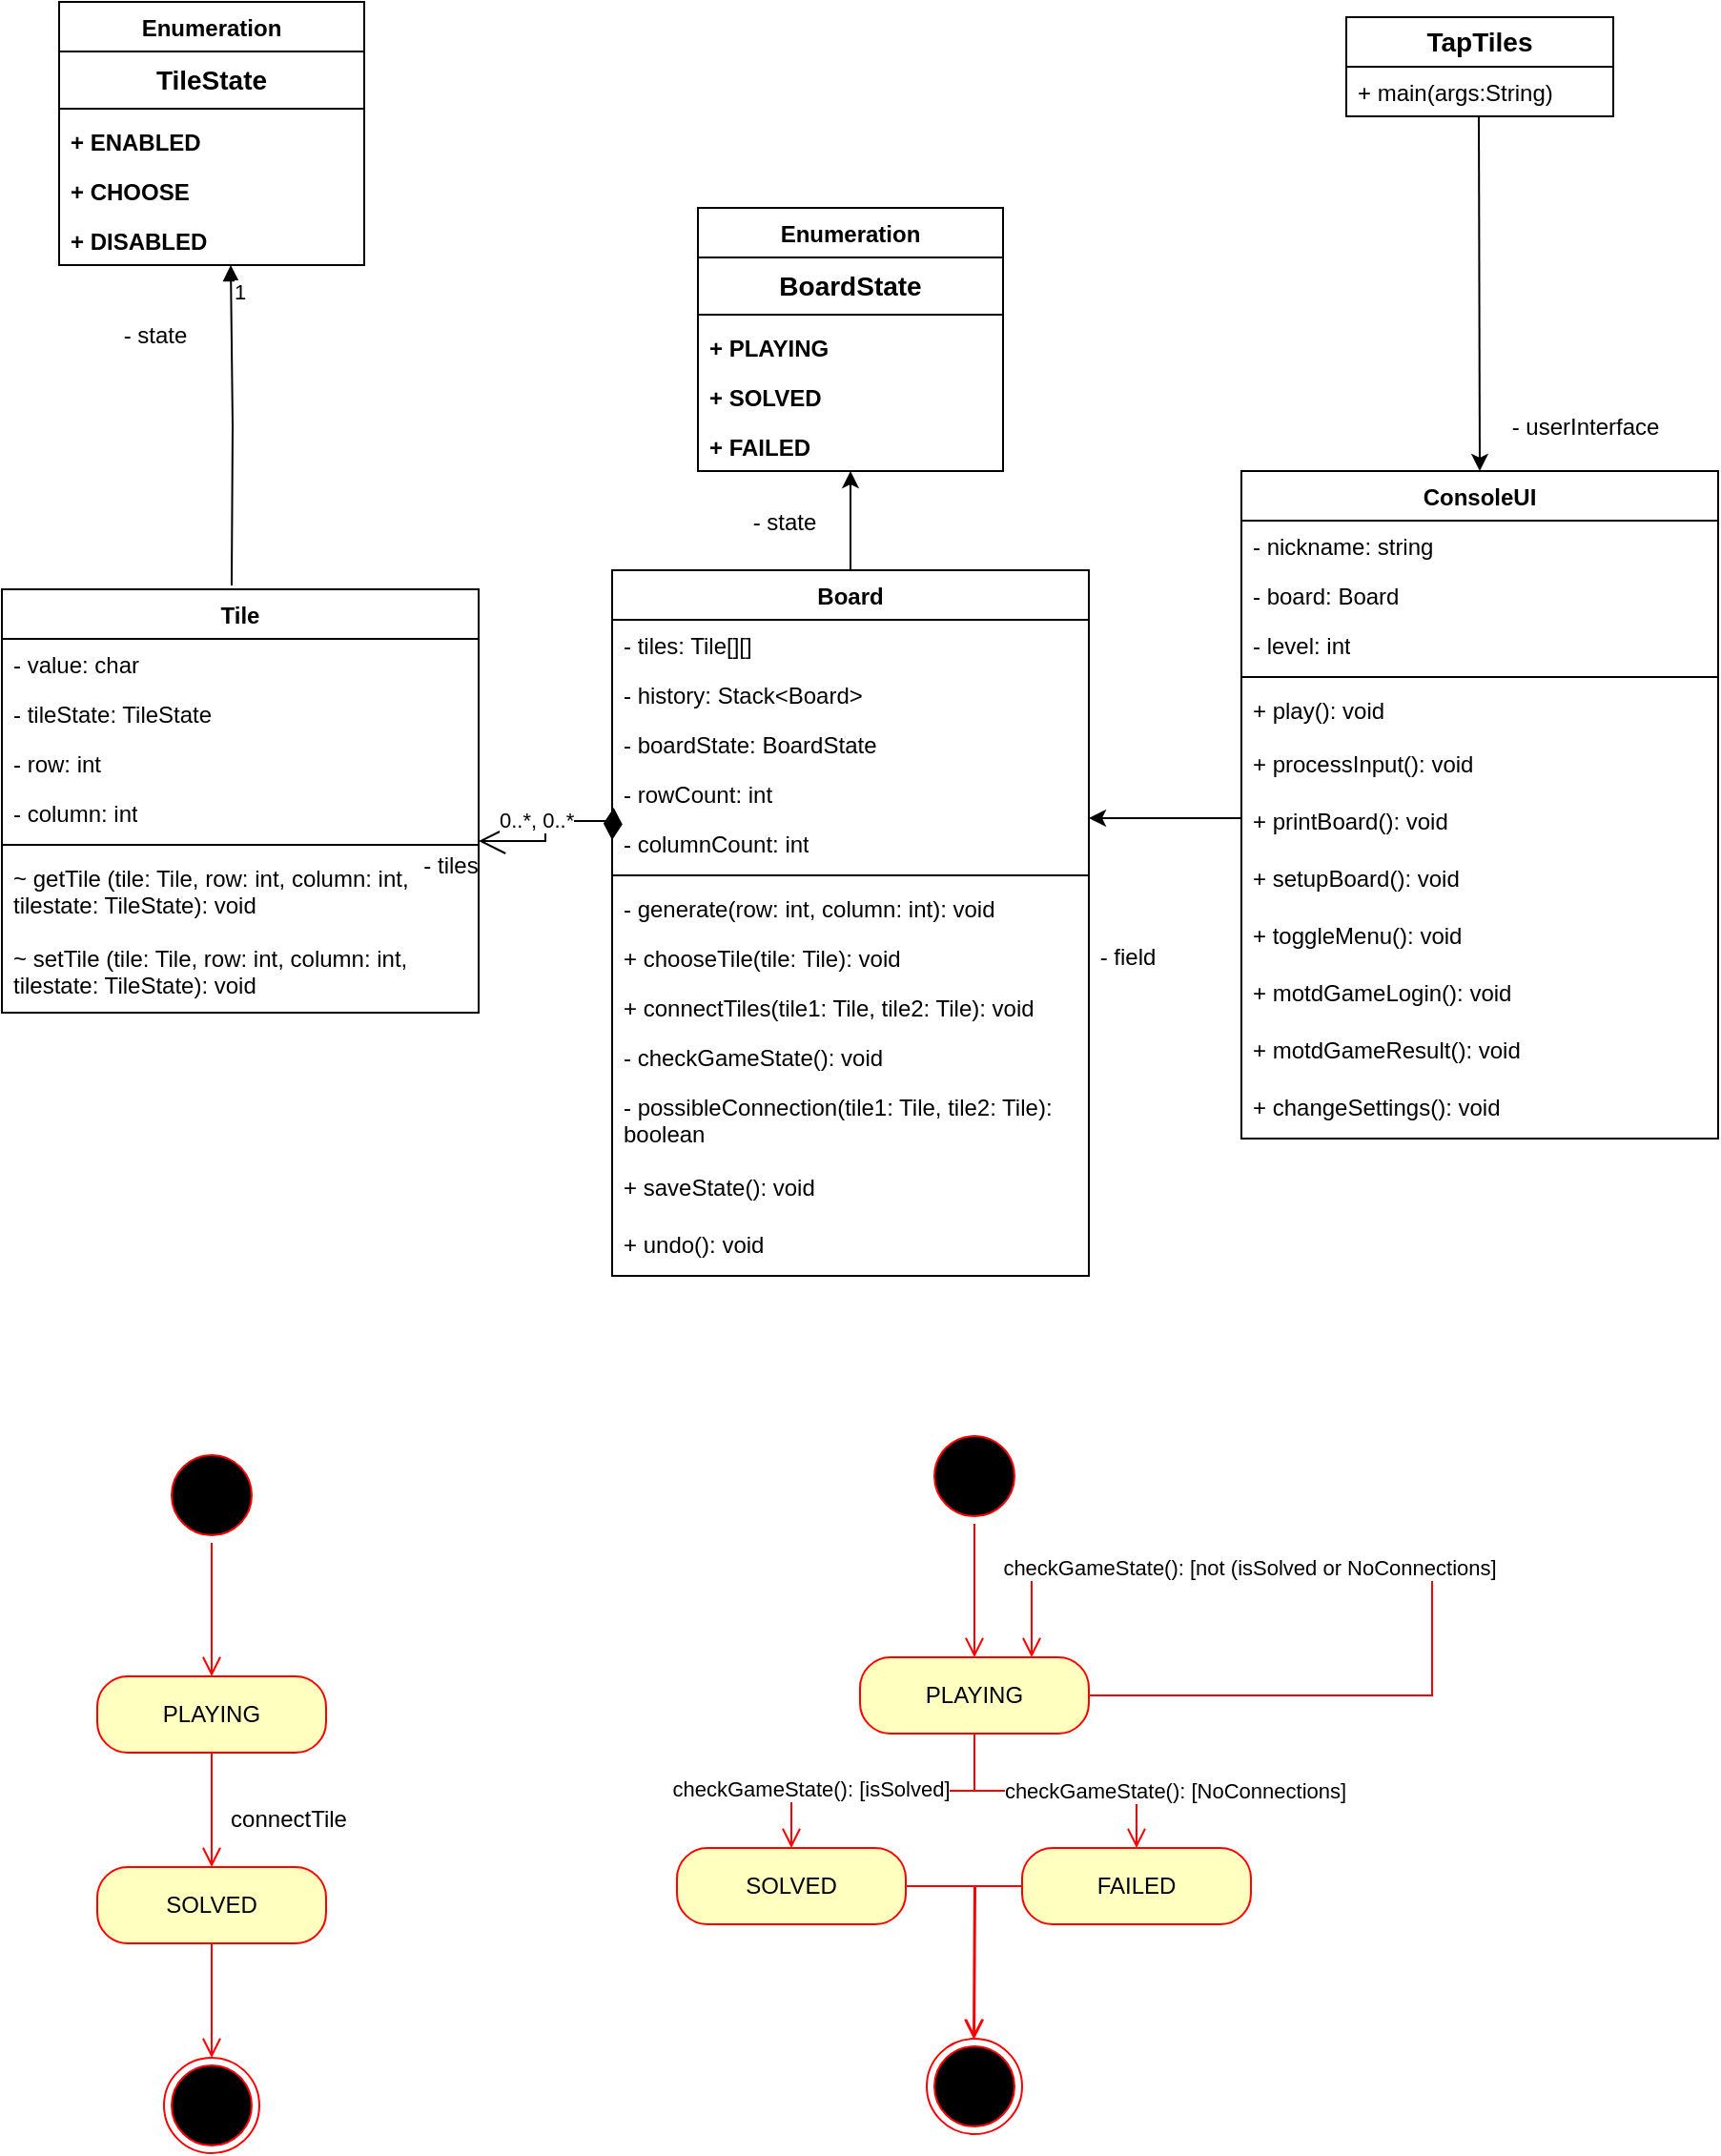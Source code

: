 <mxfile version="26.1.0">
  <diagram name="Сторінка-1" id="uBg74yIhIVuvDXi7n3BV">
    <mxGraphModel dx="1426" dy="789" grid="1" gridSize="10" guides="1" tooltips="1" connect="1" arrows="1" fold="1" page="1" pageScale="1" pageWidth="827" pageHeight="1169" math="0" shadow="0">
      <root>
        <mxCell id="0" />
        <mxCell id="1" parent="0" />
        <mxCell id="f7qdWnVKSIOR5WLFITHi-16" value="Enumeration&lt;div&gt;&lt;br style=&quot;font-weight: 400;&quot;&gt;&lt;/div&gt;" style="swimlane;fontStyle=1;align=center;verticalAlign=top;childLayout=stackLayout;horizontal=1;startSize=26;horizontalStack=0;resizeParent=1;resizeParentMax=0;resizeLast=0;collapsible=1;marginBottom=0;whiteSpace=wrap;html=1;" parent="1" vertex="1">
          <mxGeometry x="365" y="180" width="160" height="138" as="geometry" />
        </mxCell>
        <mxCell id="f7qdWnVKSIOR5WLFITHi-17" value="&lt;span style=&quot;font-size: 14px;&quot;&gt;&lt;b&gt;BoardState&lt;/b&gt;&lt;/span&gt;" style="text;strokeColor=none;fillColor=none;align=center;verticalAlign=top;spacingLeft=4;spacingRight=4;overflow=hidden;rotatable=0;points=[[0,0.5],[1,0.5]];portConstraint=eastwest;whiteSpace=wrap;html=1;" parent="f7qdWnVKSIOR5WLFITHi-16" vertex="1">
          <mxGeometry y="26" width="160" height="26" as="geometry" />
        </mxCell>
        <mxCell id="f7qdWnVKSIOR5WLFITHi-18" value="" style="line;strokeWidth=1;fillColor=none;align=left;verticalAlign=middle;spacingTop=-1;spacingLeft=3;spacingRight=3;rotatable=0;labelPosition=right;points=[];portConstraint=eastwest;strokeColor=inherit;" parent="f7qdWnVKSIOR5WLFITHi-16" vertex="1">
          <mxGeometry y="52" width="160" height="8" as="geometry" />
        </mxCell>
        <mxCell id="f7qdWnVKSIOR5WLFITHi-20" value="&lt;b&gt;+ PLAYING&lt;/b&gt;" style="text;strokeColor=none;fillColor=none;align=left;verticalAlign=top;spacingLeft=4;spacingRight=4;overflow=hidden;rotatable=0;points=[[0,0.5],[1,0.5]];portConstraint=eastwest;whiteSpace=wrap;html=1;" parent="f7qdWnVKSIOR5WLFITHi-16" vertex="1">
          <mxGeometry y="60" width="160" height="26" as="geometry" />
        </mxCell>
        <mxCell id="f7qdWnVKSIOR5WLFITHi-21" value="&lt;b&gt;+ SOLVED&lt;/b&gt;" style="text;strokeColor=none;fillColor=none;align=left;verticalAlign=top;spacingLeft=4;spacingRight=4;overflow=hidden;rotatable=0;points=[[0,0.5],[1,0.5]];portConstraint=eastwest;whiteSpace=wrap;html=1;" parent="f7qdWnVKSIOR5WLFITHi-16" vertex="1">
          <mxGeometry y="86" width="160" height="26" as="geometry" />
        </mxCell>
        <mxCell id="f7qdWnVKSIOR5WLFITHi-22" value="&lt;b&gt;+ FAILED&lt;/b&gt;" style="text;strokeColor=none;fillColor=none;align=left;verticalAlign=top;spacingLeft=4;spacingRight=4;overflow=hidden;rotatable=0;points=[[0,0.5],[1,0.5]];portConstraint=eastwest;whiteSpace=wrap;html=1;" parent="f7qdWnVKSIOR5WLFITHi-16" vertex="1">
          <mxGeometry y="112" width="160" height="26" as="geometry" />
        </mxCell>
        <mxCell id="f7qdWnVKSIOR5WLFITHi-23" value="Enumeration&lt;div&gt;&lt;br style=&quot;font-weight: 400;&quot;&gt;&lt;/div&gt;" style="swimlane;fontStyle=1;align=center;verticalAlign=top;childLayout=stackLayout;horizontal=1;startSize=26;horizontalStack=0;resizeParent=1;resizeParentMax=0;resizeLast=0;collapsible=1;marginBottom=0;whiteSpace=wrap;html=1;" parent="1" vertex="1">
          <mxGeometry x="30" y="72" width="160" height="138" as="geometry" />
        </mxCell>
        <mxCell id="f7qdWnVKSIOR5WLFITHi-24" value="&lt;b&gt;&lt;font style=&quot;font-size: 14px;&quot;&gt;TileState&lt;/font&gt;&lt;/b&gt;" style="text;strokeColor=none;fillColor=none;align=center;verticalAlign=top;spacingLeft=4;spacingRight=4;overflow=hidden;rotatable=0;points=[[0,0.5],[1,0.5]];portConstraint=eastwest;whiteSpace=wrap;html=1;" parent="f7qdWnVKSIOR5WLFITHi-23" vertex="1">
          <mxGeometry y="26" width="160" height="26" as="geometry" />
        </mxCell>
        <mxCell id="f7qdWnVKSIOR5WLFITHi-25" value="" style="line;strokeWidth=1;fillColor=none;align=left;verticalAlign=middle;spacingTop=-1;spacingLeft=3;spacingRight=3;rotatable=0;labelPosition=right;points=[];portConstraint=eastwest;strokeColor=inherit;" parent="f7qdWnVKSIOR5WLFITHi-23" vertex="1">
          <mxGeometry y="52" width="160" height="8" as="geometry" />
        </mxCell>
        <mxCell id="f7qdWnVKSIOR5WLFITHi-26" value="&lt;b&gt;+ ENABLED&lt;/b&gt;" style="text;strokeColor=none;fillColor=none;align=left;verticalAlign=top;spacingLeft=4;spacingRight=4;overflow=hidden;rotatable=0;points=[[0,0.5],[1,0.5]];portConstraint=eastwest;whiteSpace=wrap;html=1;" parent="f7qdWnVKSIOR5WLFITHi-23" vertex="1">
          <mxGeometry y="60" width="160" height="26" as="geometry" />
        </mxCell>
        <mxCell id="f7qdWnVKSIOR5WLFITHi-27" value="&lt;b&gt;+ CHOOSE&lt;/b&gt;" style="text;strokeColor=none;fillColor=none;align=left;verticalAlign=top;spacingLeft=4;spacingRight=4;overflow=hidden;rotatable=0;points=[[0,0.5],[1,0.5]];portConstraint=eastwest;whiteSpace=wrap;html=1;" parent="f7qdWnVKSIOR5WLFITHi-23" vertex="1">
          <mxGeometry y="86" width="160" height="26" as="geometry" />
        </mxCell>
        <mxCell id="j1c1dsVOyR4Lo82ZZiDV-1" value="&lt;b&gt;+ DISABLED&lt;/b&gt;" style="text;strokeColor=none;fillColor=none;align=left;verticalAlign=top;spacingLeft=4;spacingRight=4;overflow=hidden;rotatable=0;points=[[0,0.5],[1,0.5]];portConstraint=eastwest;whiteSpace=wrap;html=1;" parent="f7qdWnVKSIOR5WLFITHi-23" vertex="1">
          <mxGeometry y="112" width="160" height="26" as="geometry" />
        </mxCell>
        <mxCell id="f7qdWnVKSIOR5WLFITHi-44" style="edgeStyle=orthogonalEdgeStyle;rounded=0;orthogonalLoop=1;jettySize=auto;html=1;entryX=0.5;entryY=1;entryDx=0;entryDy=0;" parent="1" source="f7qdWnVKSIOR5WLFITHi-29" target="f7qdWnVKSIOR5WLFITHi-16" edge="1">
          <mxGeometry relative="1" as="geometry" />
        </mxCell>
        <mxCell id="f7qdWnVKSIOR5WLFITHi-29" value="Board" style="swimlane;fontStyle=1;align=center;verticalAlign=top;childLayout=stackLayout;horizontal=1;startSize=26;horizontalStack=0;resizeParent=1;resizeParentMax=0;resizeLast=0;collapsible=1;marginBottom=0;whiteSpace=wrap;html=1;" parent="1" vertex="1">
          <mxGeometry x="320" y="370" width="250" height="370" as="geometry" />
        </mxCell>
        <mxCell id="j1c1dsVOyR4Lo82ZZiDV-3" value="- tiles: Tile[][]&lt;div&gt;&lt;br&gt;&lt;div&gt;&lt;br&gt;&lt;/div&gt;&lt;/div&gt;" style="text;strokeColor=none;fillColor=none;align=left;verticalAlign=top;spacingLeft=4;spacingRight=4;overflow=hidden;rotatable=0;points=[[0,0.5],[1,0.5]];portConstraint=eastwest;whiteSpace=wrap;html=1;" parent="f7qdWnVKSIOR5WLFITHi-29" vertex="1">
          <mxGeometry y="26" width="250" height="26" as="geometry" />
        </mxCell>
        <mxCell id="j1c1dsVOyR4Lo82ZZiDV-2" value="&lt;div&gt;- history: Stack&amp;lt;Board&amp;gt;&lt;/div&gt;" style="text;strokeColor=none;fillColor=none;align=left;verticalAlign=top;spacingLeft=4;spacingRight=4;overflow=hidden;rotatable=0;points=[[0,0.5],[1,0.5]];portConstraint=eastwest;whiteSpace=wrap;html=1;" parent="f7qdWnVKSIOR5WLFITHi-29" vertex="1">
          <mxGeometry y="52" width="250" height="26" as="geometry" />
        </mxCell>
        <mxCell id="f7qdWnVKSIOR5WLFITHi-30" value="- boardState: BoardState" style="text;strokeColor=none;fillColor=none;align=left;verticalAlign=top;spacingLeft=4;spacingRight=4;overflow=hidden;rotatable=0;points=[[0,0.5],[1,0.5]];portConstraint=eastwest;whiteSpace=wrap;html=1;" parent="f7qdWnVKSIOR5WLFITHi-29" vertex="1">
          <mxGeometry y="78" width="250" height="26" as="geometry" />
        </mxCell>
        <mxCell id="j1c1dsVOyR4Lo82ZZiDV-5" value="- rowCount: int&lt;div&gt;&lt;br&gt;&lt;/div&gt;" style="text;strokeColor=none;fillColor=none;align=left;verticalAlign=top;spacingLeft=4;spacingRight=4;overflow=hidden;rotatable=0;points=[[0,0.5],[1,0.5]];portConstraint=eastwest;whiteSpace=wrap;html=1;" parent="f7qdWnVKSIOR5WLFITHi-29" vertex="1">
          <mxGeometry y="104" width="250" height="26" as="geometry" />
        </mxCell>
        <mxCell id="f7qdWnVKSIOR5WLFITHi-33" value="- columnCount: int&lt;div&gt;&lt;br&gt;&lt;/div&gt;" style="text;strokeColor=none;fillColor=none;align=left;verticalAlign=top;spacingLeft=4;spacingRight=4;overflow=hidden;rotatable=0;points=[[0,0.5],[1,0.5]];portConstraint=eastwest;whiteSpace=wrap;html=1;" parent="f7qdWnVKSIOR5WLFITHi-29" vertex="1">
          <mxGeometry y="130" width="250" height="26" as="geometry" />
        </mxCell>
        <mxCell id="f7qdWnVKSIOR5WLFITHi-31" value="" style="line;strokeWidth=1;fillColor=none;align=left;verticalAlign=middle;spacingTop=-1;spacingLeft=3;spacingRight=3;rotatable=0;labelPosition=right;points=[];portConstraint=eastwest;strokeColor=inherit;" parent="f7qdWnVKSIOR5WLFITHi-29" vertex="1">
          <mxGeometry y="156" width="250" height="8" as="geometry" />
        </mxCell>
        <mxCell id="f7qdWnVKSIOR5WLFITHi-39" value="- generate(row: int, column: int): void" style="text;strokeColor=none;fillColor=none;align=left;verticalAlign=top;spacingLeft=4;spacingRight=4;overflow=hidden;rotatable=0;points=[[0,0.5],[1,0.5]];portConstraint=eastwest;whiteSpace=wrap;html=1;" parent="f7qdWnVKSIOR5WLFITHi-29" vertex="1">
          <mxGeometry y="164" width="250" height="26" as="geometry" />
        </mxCell>
        <mxCell id="f7qdWnVKSIOR5WLFITHi-58" value="+ chooseTile(tile: Tile): void" style="text;strokeColor=none;fillColor=none;align=left;verticalAlign=top;spacingLeft=4;spacingRight=4;overflow=hidden;rotatable=0;points=[[0,0.5],[1,0.5]];portConstraint=eastwest;whiteSpace=wrap;html=1;" parent="f7qdWnVKSIOR5WLFITHi-29" vertex="1">
          <mxGeometry y="190" width="250" height="26" as="geometry" />
        </mxCell>
        <mxCell id="f7qdWnVKSIOR5WLFITHi-32" value="+ connectTiles(tile1: Tile, tile2: Tile): void" style="text;strokeColor=none;fillColor=none;align=left;verticalAlign=top;spacingLeft=4;spacingRight=4;overflow=hidden;rotatable=0;points=[[0,0.5],[1,0.5]];portConstraint=eastwest;whiteSpace=wrap;html=1;" parent="f7qdWnVKSIOR5WLFITHi-29" vertex="1">
          <mxGeometry y="216" width="250" height="26" as="geometry" />
        </mxCell>
        <mxCell id="f7qdWnVKSIOR5WLFITHi-70" style="edgeStyle=orthogonalEdgeStyle;rounded=0;orthogonalLoop=1;jettySize=auto;html=1;" parent="f7qdWnVKSIOR5WLFITHi-29" edge="1">
          <mxGeometry relative="1" as="geometry">
            <mxPoint x="329.5" y="130" as="sourcePoint" />
            <mxPoint x="250" y="130" as="targetPoint" />
          </mxGeometry>
        </mxCell>
        <mxCell id="f7qdWnVKSIOR5WLFITHi-38" value="-&amp;nbsp;checkGameState(): void" style="text;strokeColor=none;fillColor=none;align=left;verticalAlign=top;spacingLeft=4;spacingRight=4;overflow=hidden;rotatable=0;points=[[0,0.5],[1,0.5]];portConstraint=eastwest;whiteSpace=wrap;html=1;" parent="f7qdWnVKSIOR5WLFITHi-29" vertex="1">
          <mxGeometry y="242" width="250" height="26" as="geometry" />
        </mxCell>
        <mxCell id="f7qdWnVKSIOR5WLFITHi-57" value="-&amp;nbsp;possibleConnection(tile1: Tile, tile2: Tile): boolean&lt;div&gt;&lt;br&gt;&lt;/div&gt;" style="text;strokeColor=none;fillColor=none;align=left;verticalAlign=top;spacingLeft=4;spacingRight=4;overflow=hidden;rotatable=0;points=[[0,0.5],[1,0.5]];portConstraint=eastwest;whiteSpace=wrap;html=1;" parent="f7qdWnVKSIOR5WLFITHi-29" vertex="1">
          <mxGeometry y="268" width="250" height="42" as="geometry" />
        </mxCell>
        <mxCell id="j1c1dsVOyR4Lo82ZZiDV-7" value="+ saveState(): void" style="text;strokeColor=none;fillColor=none;align=left;verticalAlign=top;spacingLeft=4;spacingRight=4;overflow=hidden;rotatable=0;points=[[0,0.5],[1,0.5]];portConstraint=eastwest;whiteSpace=wrap;html=1;" parent="f7qdWnVKSIOR5WLFITHi-29" vertex="1">
          <mxGeometry y="310" width="250" height="30" as="geometry" />
        </mxCell>
        <mxCell id="j1c1dsVOyR4Lo82ZZiDV-8" value="+ undo(): void" style="text;strokeColor=none;fillColor=none;align=left;verticalAlign=top;spacingLeft=4;spacingRight=4;overflow=hidden;rotatable=0;points=[[0,0.5],[1,0.5]];portConstraint=eastwest;whiteSpace=wrap;html=1;" parent="f7qdWnVKSIOR5WLFITHi-29" vertex="1">
          <mxGeometry y="340" width="250" height="30" as="geometry" />
        </mxCell>
        <mxCell id="f7qdWnVKSIOR5WLFITHi-45" value="- state" style="text;html=1;align=center;verticalAlign=middle;resizable=0;points=[];autosize=1;strokeColor=none;fillColor=none;" parent="1" vertex="1">
          <mxGeometry x="380" y="330" width="60" height="30" as="geometry" />
        </mxCell>
        <mxCell id="f7qdWnVKSIOR5WLFITHi-48" value="0..*, 0..*" style="endArrow=open;html=1;endSize=12;startArrow=diamondThin;startSize=14;startFill=1;edgeStyle=orthogonalEdgeStyle;align=left;verticalAlign=bottom;rounded=0;entryX=1;entryY=1.077;entryDx=0;entryDy=0;entryPerimeter=0;" parent="1" target="j1c1dsVOyR4Lo82ZZiDV-14" edge="1">
          <mxGeometry x="0.81" y="-2" relative="1" as="geometry">
            <mxPoint x="320" y="511.5" as="sourcePoint" />
            <mxPoint x="210" y="512" as="targetPoint" />
            <mxPoint as="offset" />
          </mxGeometry>
        </mxCell>
        <mxCell id="f7qdWnVKSIOR5WLFITHi-49" value="- tiles" style="text;html=1;align=center;verticalAlign=middle;resizable=0;points=[];autosize=1;strokeColor=none;fillColor=none;" parent="1" vertex="1">
          <mxGeometry x="210" y="510" width="50" height="30" as="geometry" />
        </mxCell>
        <mxCell id="f7qdWnVKSIOR5WLFITHi-50" value="" style="endArrow=block;endFill=1;html=1;edgeStyle=orthogonalEdgeStyle;align=left;verticalAlign=top;rounded=0;entryX=0.497;entryY=1.192;entryDx=0;entryDy=0;entryPerimeter=0;exitX=0.5;exitY=0;exitDx=0;exitDy=0;" parent="1" edge="1">
          <mxGeometry x="-1" relative="1" as="geometry">
            <mxPoint x="120.48" y="378" as="sourcePoint" />
            <mxPoint x="120.0" y="210.002" as="targetPoint" />
            <Array as="points" />
          </mxGeometry>
        </mxCell>
        <mxCell id="f7qdWnVKSIOR5WLFITHi-51" value="1" style="edgeLabel;resizable=0;html=1;align=left;verticalAlign=bottom;" parent="f7qdWnVKSIOR5WLFITHi-50" connectable="0" vertex="1">
          <mxGeometry x="-1" relative="1" as="geometry">
            <mxPoint y="-146" as="offset" />
          </mxGeometry>
        </mxCell>
        <mxCell id="f7qdWnVKSIOR5WLFITHi-52" value="- state" style="text;html=1;align=center;verticalAlign=middle;resizable=0;points=[];autosize=1;strokeColor=none;fillColor=none;" parent="1" vertex="1">
          <mxGeometry x="50" y="232" width="60" height="30" as="geometry" />
        </mxCell>
        <mxCell id="f7qdWnVKSIOR5WLFITHi-59" value="&lt;b&gt;&lt;font style=&quot;font-size: 14px;&quot;&gt;TapTiles&lt;/font&gt;&lt;/b&gt;" style="swimlane;fontStyle=0;childLayout=stackLayout;horizontal=1;startSize=26;fillColor=none;horizontalStack=0;resizeParent=1;resizeParentMax=0;resizeLast=0;collapsible=1;marginBottom=0;whiteSpace=wrap;html=1;" parent="1" vertex="1">
          <mxGeometry x="705" y="80" width="140" height="52" as="geometry" />
        </mxCell>
        <mxCell id="f7qdWnVKSIOR5WLFITHi-60" value="+ main(args:String)" style="text;strokeColor=none;fillColor=none;align=left;verticalAlign=top;spacingLeft=4;spacingRight=4;overflow=hidden;rotatable=0;points=[[0,0.5],[1,0.5]];portConstraint=eastwest;whiteSpace=wrap;html=1;" parent="f7qdWnVKSIOR5WLFITHi-59" vertex="1">
          <mxGeometry y="26" width="140" height="26" as="geometry" />
        </mxCell>
        <mxCell id="f7qdWnVKSIOR5WLFITHi-68" style="edgeStyle=orthogonalEdgeStyle;rounded=0;orthogonalLoop=1;jettySize=auto;html=1;entryX=0.5;entryY=0;entryDx=0;entryDy=0;" parent="1" target="_j7_2jj1B_4_Dl2l3TOJ-1" edge="1">
          <mxGeometry relative="1" as="geometry">
            <mxPoint x="774.5" y="132" as="sourcePoint" />
            <mxPoint x="774.5" y="290" as="targetPoint" />
          </mxGeometry>
        </mxCell>
        <mxCell id="f7qdWnVKSIOR5WLFITHi-69" value="- userInterface" style="text;html=1;align=center;verticalAlign=middle;resizable=0;points=[];autosize=1;strokeColor=none;fillColor=none;" parent="1" vertex="1">
          <mxGeometry x="780" y="280" width="100" height="30" as="geometry" />
        </mxCell>
        <mxCell id="f7qdWnVKSIOR5WLFITHi-71" value="- field" style="text;html=1;align=center;verticalAlign=middle;resizable=0;points=[];autosize=1;strokeColor=none;fillColor=none;" parent="1" vertex="1">
          <mxGeometry x="565" y="558" width="50" height="30" as="geometry" />
        </mxCell>
        <mxCell id="f7qdWnVKSIOR5WLFITHi-72" value="" style="ellipse;html=1;shape=startState;fillColor=#000000;strokeColor=#ff0000;" parent="1" vertex="1">
          <mxGeometry x="85" y="830" width="50" height="50" as="geometry" />
        </mxCell>
        <mxCell id="f7qdWnVKSIOR5WLFITHi-73" value="" style="edgeStyle=orthogonalEdgeStyle;html=1;verticalAlign=bottom;endArrow=open;endSize=8;strokeColor=#ff0000;rounded=0;" parent="1" source="f7qdWnVKSIOR5WLFITHi-72" edge="1">
          <mxGeometry relative="1" as="geometry">
            <mxPoint x="110" y="950" as="targetPoint" />
          </mxGeometry>
        </mxCell>
        <mxCell id="f7qdWnVKSIOR5WLFITHi-75" value="PLAYING" style="rounded=1;whiteSpace=wrap;html=1;arcSize=40;fontColor=#000000;fillColor=#ffffc0;strokeColor=#ff0000;" parent="1" vertex="1">
          <mxGeometry x="50" y="950" width="120" height="40" as="geometry" />
        </mxCell>
        <mxCell id="f7qdWnVKSIOR5WLFITHi-76" value="" style="edgeStyle=orthogonalEdgeStyle;html=1;verticalAlign=bottom;endArrow=open;endSize=8;strokeColor=#ff0000;rounded=0;" parent="1" source="f7qdWnVKSIOR5WLFITHi-75" edge="1">
          <mxGeometry relative="1" as="geometry">
            <mxPoint x="110" y="1050" as="targetPoint" />
          </mxGeometry>
        </mxCell>
        <mxCell id="f7qdWnVKSIOR5WLFITHi-80" value="SOLVED" style="rounded=1;whiteSpace=wrap;html=1;arcSize=40;fontColor=#000000;fillColor=#ffffc0;strokeColor=#ff0000;" parent="1" vertex="1">
          <mxGeometry x="50" y="1050" width="120" height="40" as="geometry" />
        </mxCell>
        <mxCell id="f7qdWnVKSIOR5WLFITHi-81" value="" style="edgeStyle=orthogonalEdgeStyle;html=1;verticalAlign=bottom;endArrow=open;endSize=8;strokeColor=#ff0000;rounded=0;" parent="1" source="f7qdWnVKSIOR5WLFITHi-80" edge="1">
          <mxGeometry relative="1" as="geometry">
            <mxPoint x="110" y="1150" as="targetPoint" />
          </mxGeometry>
        </mxCell>
        <mxCell id="f7qdWnVKSIOR5WLFITHi-82" value="" style="ellipse;html=1;shape=endState;fillColor=#000000;strokeColor=#ff0000;" parent="1" vertex="1">
          <mxGeometry x="85" y="1150" width="50" height="50" as="geometry" />
        </mxCell>
        <mxCell id="f7qdWnVKSIOR5WLFITHi-83" value="connectTile" style="text;html=1;align=center;verticalAlign=middle;resizable=0;points=[];autosize=1;strokeColor=none;fillColor=none;" parent="1" vertex="1">
          <mxGeometry x="110" y="1010" width="80" height="30" as="geometry" />
        </mxCell>
        <mxCell id="LgeOj3hc74JgMLzJLKCS-2" value="" style="ellipse;html=1;shape=startState;fillColor=#000000;strokeColor=#ff0000;" parent="1" vertex="1">
          <mxGeometry x="485" y="820" width="50" height="50" as="geometry" />
        </mxCell>
        <mxCell id="LgeOj3hc74JgMLzJLKCS-3" value="" style="edgeStyle=orthogonalEdgeStyle;html=1;verticalAlign=bottom;endArrow=open;endSize=8;strokeColor=#ff0000;rounded=0;" parent="1" source="LgeOj3hc74JgMLzJLKCS-2" edge="1">
          <mxGeometry relative="1" as="geometry">
            <mxPoint x="510" y="940" as="targetPoint" />
          </mxGeometry>
        </mxCell>
        <mxCell id="LgeOj3hc74JgMLzJLKCS-4" value="PLAYING" style="rounded=1;whiteSpace=wrap;html=1;arcSize=40;fontColor=#000000;fillColor=#ffffc0;strokeColor=#ff0000;" parent="1" vertex="1">
          <mxGeometry x="450" y="940" width="120" height="40" as="geometry" />
        </mxCell>
        <mxCell id="LgeOj3hc74JgMLzJLKCS-5" value="" style="edgeStyle=orthogonalEdgeStyle;html=1;verticalAlign=bottom;endArrow=open;endSize=8;strokeColor=#ff0000;rounded=0;entryX=0.5;entryY=0;entryDx=0;entryDy=0;" parent="1" source="LgeOj3hc74JgMLzJLKCS-4" target="LgeOj3hc74JgMLzJLKCS-6" edge="1">
          <mxGeometry relative="1" as="geometry">
            <mxPoint x="510" y="1040" as="targetPoint" />
          </mxGeometry>
        </mxCell>
        <mxCell id="LgeOj3hc74JgMLzJLKCS-14" value="checkGameState(): [isSolved]" style="edgeLabel;html=1;align=center;verticalAlign=middle;resizable=0;points=[];" parent="LgeOj3hc74JgMLzJLKCS-5" vertex="1" connectable="0">
          <mxGeometry x="0.487" y="-1" relative="1" as="geometry">
            <mxPoint as="offset" />
          </mxGeometry>
        </mxCell>
        <mxCell id="LgeOj3hc74JgMLzJLKCS-6" value="SOLVED&lt;span style=&quot;color: rgba(0, 0, 0, 0); font-family: monospace; font-size: 0px; text-align: start; text-wrap-mode: nowrap;&quot;&gt;%3CmxGraphModel%3E%3Croot%3E%3CmxCell%20id%3D%220%22%2F%3E%3CmxCell%20id%3D%221%22%20parent%3D%220%22%2F%3E%3CmxCell%20id%3D%222%22%20value%3D%22%22%20style%3D%22ellipse%3Bhtml%3D1%3Bshape%3DstartState%3BfillColor%3D%23000000%3BstrokeColor%3D%23ff0000%3B%22%20vertex%3D%221%22%20parent%3D%221%22%3E%3CmxGeometry%20x%3D%2285%22%20y%3D%22720%22%20width%3D%2250%22%20height%3D%2250%22%20as%3D%22geometry%22%2F%3E%3C%2FmxCell%3E%3CmxCell%20id%3D%223%22%20value%3D%22%22%20style%3D%22edgeStyle%3DorthogonalEdgeStyle%3Bhtml%3D1%3BverticalAlign%3Dbottom%3BendArrow%3Dopen%3BendSize%3D8%3BstrokeColor%3D%23ff0000%3Brounded%3D0%3B%22%20edge%3D%221%22%20source%3D%222%22%20parent%3D%221%22%3E%3CmxGeometry%20relative%3D%221%22%20as%3D%22geometry%22%3E%3CmxPoint%20x%3D%22110%22%20y%3D%22840%22%20as%3D%22targetPoint%22%2F%3E%3C%2FmxGeometry%3E%3C%2FmxCell%3E%3CmxCell%20id%3D%224%22%20value%3D%22EXIST%22%20style%3D%22rounded%3D1%3BwhiteSpace%3Dwrap%3Bhtml%3D1%3BarcSize%3D40%3BfontColor%3D%23000000%3BfillColor%3D%23ffffc0%3BstrokeColor%3D%23ff0000%3B%22%20vertex%3D%221%22%20parent%3D%221%22%3E%3CmxGeometry%20x%3D%2250%22%20y%3D%22840%22%20width%3D%22120%22%20height%3D%2240%22%20as%3D%22geometry%22%2F%3E%3C%2FmxCell%3E%3CmxCell%20id%3D%225%22%20value%3D%22%22%20style%3D%22edgeStyle%3DorthogonalEdgeStyle%3Bhtml%3D1%3BverticalAlign%3Dbottom%3BendArrow%3Dopen%3BendSize%3D8%3BstrokeColor%3D%23ff0000%3Brounded%3D0%3B%22%20edge%3D%221%22%20source%3D%224%22%20parent%3D%221%22%3E%3CmxGeometry%20relative%3D%221%22%20as%3D%22geometry%22%3E%3CmxPoint%20x%3D%22110%22%20y%3D%22940%22%20as%3D%22targetPoint%22%2F%3E%3C%2FmxGeometry%3E%3C%2FmxCell%3E%3CmxCell%20id%3D%226%22%20value%3D%22NOT%20EXIST%22%20style%3D%22rounded%3D1%3BwhiteSpace%3Dwrap%3Bhtml%3D1%3BarcSize%3D40%3BfontColor%3D%23000000%3BfillColor%3D%23ffffc0%3BstrokeColor%3D%23ff0000%3B%22%20vertex%3D%221%22%20parent%3D%221%22%3E%3CmxGeometry%20x%3D%2250%22%20y%3D%22940%22%20width%3D%22120%22%20height%3D%2240%22%20as%3D%22geometry%22%2F%3E%3C%2FmxCell%3E%3CmxCell%20id%3D%227%22%20value%3D%22%22%20style%3D%22edgeStyle%3DorthogonalEdgeStyle%3Bhtml%3D1%3BverticalAlign%3Dbottom%3BendArrow%3Dopen%3BendSize%3D8%3BstrokeColor%3D%23ff0000%3Brounded%3D0%3B%22%20edge%3D%221%22%20source%3D%226%22%20parent%3D%221%22%3E%3CmxGeometry%20relative%3D%221%22%20as%3D%22geometry%22%3E%3CmxPoint%20x%3D%22110%22%20y%3D%221040%22%20as%3D%22targetPoint%22%2F%3E%3C%2FmxGeometry%3E%3C%2FmxCell%3E%3CmxCell%20id%3D%228%22%20value%3D%22%22%20style%3D%22ellipse%3Bhtml%3D1%3Bshape%3DendState%3BfillColor%3D%23000000%3BstrokeColor%3D%23ff0000%3B%22%20vertex%3D%221%22%20parent%3D%221%22%3E%3CmxGeometry%20x%3D%2285%22%20y%3D%221040%22%20width%3D%2250%22%20height%3D%2250%22%20as%3D%22geometry%22%2F%3E%3C%2FmxCell%3E%3CmxCell%20id%3D%229%22%20value%3D%22MatchTile%22%20style%3D%22text%3Bhtml%3D1%3Balign%3Dcenter%3BverticalAlign%3Dmiddle%3Bresizable%3D0%3Bpoints%3D%5B%5D%3Bautosize%3D1%3BstrokeColor%3Dnone%3BfillColor%3Dnone%3B%22%20vertex%3D%221%22%20parent%3D%221%22%3E%3CmxGeometry%20x%3D%22110%22%20y%3D%22900%22%20width%3D%2280%22%20height%3D%2230%22%20as%3D%22geometry%22%2F%3E%3C%2FmxCell%3E%3C%2Froot%3E%3C%2FmxGraphModel%3E&lt;/span&gt;" style="rounded=1;whiteSpace=wrap;html=1;arcSize=40;fontColor=#000000;fillColor=#ffffc0;strokeColor=#ff0000;" parent="1" vertex="1">
          <mxGeometry x="354" y="1040" width="120" height="40" as="geometry" />
        </mxCell>
        <mxCell id="LgeOj3hc74JgMLzJLKCS-7" value="" style="edgeStyle=orthogonalEdgeStyle;html=1;verticalAlign=bottom;endArrow=open;endSize=8;strokeColor=#ff0000;rounded=0;" parent="1" source="LgeOj3hc74JgMLzJLKCS-6" edge="1">
          <mxGeometry relative="1" as="geometry">
            <mxPoint x="510" y="1140" as="targetPoint" />
          </mxGeometry>
        </mxCell>
        <mxCell id="LgeOj3hc74JgMLzJLKCS-8" value="" style="ellipse;html=1;shape=endState;fillColor=#000000;strokeColor=#ff0000;" parent="1" vertex="1">
          <mxGeometry x="485" y="1140" width="50" height="50" as="geometry" />
        </mxCell>
        <mxCell id="LgeOj3hc74JgMLzJLKCS-10" value="FAILED" style="rounded=1;whiteSpace=wrap;html=1;arcSize=40;fontColor=#000000;fillColor=#ffffc0;strokeColor=#ff0000;" parent="1" vertex="1">
          <mxGeometry x="535" y="1040" width="120" height="40" as="geometry" />
        </mxCell>
        <mxCell id="LgeOj3hc74JgMLzJLKCS-12" value="" style="edgeStyle=orthogonalEdgeStyle;html=1;verticalAlign=bottom;endArrow=open;endSize=8;strokeColor=#ff0000;rounded=0;exitX=0;exitY=0.5;exitDx=0;exitDy=0;" parent="1" source="LgeOj3hc74JgMLzJLKCS-10" edge="1">
          <mxGeometry relative="1" as="geometry">
            <mxPoint x="509.5" y="1140" as="targetPoint" />
            <mxPoint x="473.5" y="1060" as="sourcePoint" />
          </mxGeometry>
        </mxCell>
        <mxCell id="LgeOj3hc74JgMLzJLKCS-13" value="" style="edgeStyle=orthogonalEdgeStyle;html=1;verticalAlign=bottom;endArrow=open;endSize=8;strokeColor=#ff0000;rounded=0;entryX=0.5;entryY=0;entryDx=0;entryDy=0;exitX=0.5;exitY=1;exitDx=0;exitDy=0;" parent="1" source="LgeOj3hc74JgMLzJLKCS-4" target="LgeOj3hc74JgMLzJLKCS-10" edge="1">
          <mxGeometry relative="1" as="geometry">
            <mxPoint x="424" y="1050" as="targetPoint" />
            <mxPoint x="520" y="990" as="sourcePoint" />
          </mxGeometry>
        </mxCell>
        <mxCell id="LgeOj3hc74JgMLzJLKCS-15" value="checkGameState(): [NoConnections]" style="edgeLabel;html=1;align=center;verticalAlign=middle;resizable=0;points=[];" parent="LgeOj3hc74JgMLzJLKCS-13" vertex="1" connectable="0">
          <mxGeometry x="0.421" relative="1" as="geometry">
            <mxPoint x="32" as="offset" />
          </mxGeometry>
        </mxCell>
        <mxCell id="LgeOj3hc74JgMLzJLKCS-16" value="" style="edgeStyle=orthogonalEdgeStyle;html=1;verticalAlign=bottom;endArrow=open;endSize=8;strokeColor=#ff0000;rounded=0;exitX=1;exitY=0.5;exitDx=0;exitDy=0;entryX=0.75;entryY=0;entryDx=0;entryDy=0;" parent="1" source="LgeOj3hc74JgMLzJLKCS-4" target="LgeOj3hc74JgMLzJLKCS-4" edge="1">
          <mxGeometry relative="1" as="geometry">
            <mxPoint x="570" y="890" as="targetPoint" />
            <mxPoint x="660" y="920" as="sourcePoint" />
            <Array as="points">
              <mxPoint x="750" y="960" />
              <mxPoint x="750" y="890" />
              <mxPoint x="540" y="890" />
            </Array>
          </mxGeometry>
        </mxCell>
        <mxCell id="LgeOj3hc74JgMLzJLKCS-17" value="checkGameState(): [not (isSolved or NoConnections]" style="edgeLabel;html=1;align=center;verticalAlign=middle;resizable=0;points=[];" parent="LgeOj3hc74JgMLzJLKCS-16" vertex="1" connectable="0">
          <mxGeometry x="0.358" y="3" relative="1" as="geometry">
            <mxPoint as="offset" />
          </mxGeometry>
        </mxCell>
        <mxCell id="j1c1dsVOyR4Lo82ZZiDV-10" value="Tile" style="swimlane;fontStyle=1;align=center;verticalAlign=top;childLayout=stackLayout;horizontal=1;startSize=26;horizontalStack=0;resizeParent=1;resizeParentMax=0;resizeLast=0;collapsible=1;marginBottom=0;whiteSpace=wrap;html=1;" parent="1" vertex="1">
          <mxGeometry y="380" width="250" height="222" as="geometry" />
        </mxCell>
        <mxCell id="j1c1dsVOyR4Lo82ZZiDV-11" value="&lt;div&gt;&lt;div&gt;- value: char&lt;/div&gt;&lt;/div&gt;" style="text;strokeColor=none;fillColor=none;align=left;verticalAlign=top;spacingLeft=4;spacingRight=4;overflow=hidden;rotatable=0;points=[[0,0.5],[1,0.5]];portConstraint=eastwest;whiteSpace=wrap;html=1;" parent="j1c1dsVOyR4Lo82ZZiDV-10" vertex="1">
          <mxGeometry y="26" width="250" height="26" as="geometry" />
        </mxCell>
        <mxCell id="j1c1dsVOyR4Lo82ZZiDV-12" value="&lt;div&gt;- tileState: TileState&lt;/div&gt;" style="text;strokeColor=none;fillColor=none;align=left;verticalAlign=top;spacingLeft=4;spacingRight=4;overflow=hidden;rotatable=0;points=[[0,0.5],[1,0.5]];portConstraint=eastwest;whiteSpace=wrap;html=1;" parent="j1c1dsVOyR4Lo82ZZiDV-10" vertex="1">
          <mxGeometry y="52" width="250" height="26" as="geometry" />
        </mxCell>
        <mxCell id="j1c1dsVOyR4Lo82ZZiDV-13" value="- row: int" style="text;strokeColor=none;fillColor=none;align=left;verticalAlign=top;spacingLeft=4;spacingRight=4;overflow=hidden;rotatable=0;points=[[0,0.5],[1,0.5]];portConstraint=eastwest;whiteSpace=wrap;html=1;" parent="j1c1dsVOyR4Lo82ZZiDV-10" vertex="1">
          <mxGeometry y="78" width="250" height="26" as="geometry" />
        </mxCell>
        <mxCell id="j1c1dsVOyR4Lo82ZZiDV-14" value="&lt;div&gt;- column: int&lt;/div&gt;" style="text;strokeColor=none;fillColor=none;align=left;verticalAlign=top;spacingLeft=4;spacingRight=4;overflow=hidden;rotatable=0;points=[[0,0.5],[1,0.5]];portConstraint=eastwest;whiteSpace=wrap;html=1;" parent="j1c1dsVOyR4Lo82ZZiDV-10" vertex="1">
          <mxGeometry y="104" width="250" height="26" as="geometry" />
        </mxCell>
        <mxCell id="j1c1dsVOyR4Lo82ZZiDV-16" value="" style="line;strokeWidth=1;fillColor=none;align=left;verticalAlign=middle;spacingTop=-1;spacingLeft=3;spacingRight=3;rotatable=0;labelPosition=right;points=[];portConstraint=eastwest;strokeColor=inherit;" parent="j1c1dsVOyR4Lo82ZZiDV-10" vertex="1">
          <mxGeometry y="130" width="250" height="8" as="geometry" />
        </mxCell>
        <mxCell id="j1c1dsVOyR4Lo82ZZiDV-17" value="~ getTile (tile: Tile, row: int, column: int, tilestate: TileState): void" style="text;strokeColor=none;fillColor=none;align=left;verticalAlign=top;spacingLeft=4;spacingRight=4;overflow=hidden;rotatable=0;points=[[0,0.5],[1,0.5]];portConstraint=eastwest;whiteSpace=wrap;html=1;" parent="j1c1dsVOyR4Lo82ZZiDV-10" vertex="1">
          <mxGeometry y="138" width="250" height="42" as="geometry" />
        </mxCell>
        <mxCell id="j1c1dsVOyR4Lo82ZZiDV-27" value="~ setTile (tile: Tile, row: int, column: int, tilestate: TileState): void" style="text;strokeColor=none;fillColor=none;align=left;verticalAlign=top;spacingLeft=4;spacingRight=4;overflow=hidden;rotatable=0;points=[[0,0.5],[1,0.5]];portConstraint=eastwest;whiteSpace=wrap;html=1;" parent="j1c1dsVOyR4Lo82ZZiDV-10" vertex="1">
          <mxGeometry y="180" width="250" height="42" as="geometry" />
        </mxCell>
        <mxCell id="_j7_2jj1B_4_Dl2l3TOJ-1" value="ConsoleUI" style="swimlane;fontStyle=1;align=center;verticalAlign=top;childLayout=stackLayout;horizontal=1;startSize=26;horizontalStack=0;resizeParent=1;resizeParentMax=0;resizeLast=0;collapsible=1;marginBottom=0;whiteSpace=wrap;html=1;" vertex="1" parent="1">
          <mxGeometry x="650" y="318" width="250" height="350" as="geometry" />
        </mxCell>
        <mxCell id="_j7_2jj1B_4_Dl2l3TOJ-2" value="&lt;div&gt;&lt;div&gt;- nickname: string&lt;/div&gt;&lt;/div&gt;" style="text;strokeColor=none;fillColor=none;align=left;verticalAlign=top;spacingLeft=4;spacingRight=4;overflow=hidden;rotatable=0;points=[[0,0.5],[1,0.5]];portConstraint=eastwest;whiteSpace=wrap;html=1;" vertex="1" parent="_j7_2jj1B_4_Dl2l3TOJ-1">
          <mxGeometry y="26" width="250" height="26" as="geometry" />
        </mxCell>
        <mxCell id="_j7_2jj1B_4_Dl2l3TOJ-3" value="&lt;div&gt;- board: Board&lt;/div&gt;" style="text;strokeColor=none;fillColor=none;align=left;verticalAlign=top;spacingLeft=4;spacingRight=4;overflow=hidden;rotatable=0;points=[[0,0.5],[1,0.5]];portConstraint=eastwest;whiteSpace=wrap;html=1;" vertex="1" parent="_j7_2jj1B_4_Dl2l3TOJ-1">
          <mxGeometry y="52" width="250" height="26" as="geometry" />
        </mxCell>
        <mxCell id="_j7_2jj1B_4_Dl2l3TOJ-5" value="- level: int" style="text;strokeColor=none;fillColor=none;align=left;verticalAlign=top;spacingLeft=4;spacingRight=4;overflow=hidden;rotatable=0;points=[[0,0.5],[1,0.5]];portConstraint=eastwest;whiteSpace=wrap;html=1;" vertex="1" parent="_j7_2jj1B_4_Dl2l3TOJ-1">
          <mxGeometry y="78" width="250" height="26" as="geometry" />
        </mxCell>
        <mxCell id="_j7_2jj1B_4_Dl2l3TOJ-6" value="" style="line;strokeWidth=1;fillColor=none;align=left;verticalAlign=middle;spacingTop=-1;spacingLeft=3;spacingRight=3;rotatable=0;labelPosition=right;points=[];portConstraint=eastwest;strokeColor=inherit;" vertex="1" parent="_j7_2jj1B_4_Dl2l3TOJ-1">
          <mxGeometry y="104" width="250" height="8" as="geometry" />
        </mxCell>
        <mxCell id="_j7_2jj1B_4_Dl2l3TOJ-7" value="+ play(): void" style="text;strokeColor=none;fillColor=none;align=left;verticalAlign=top;spacingLeft=4;spacingRight=4;overflow=hidden;rotatable=0;points=[[0,0.5],[1,0.5]];portConstraint=eastwest;whiteSpace=wrap;html=1;" vertex="1" parent="_j7_2jj1B_4_Dl2l3TOJ-1">
          <mxGeometry y="112" width="250" height="28" as="geometry" />
        </mxCell>
        <mxCell id="_j7_2jj1B_4_Dl2l3TOJ-16" value="+ processInput(): void" style="text;strokeColor=none;fillColor=none;align=left;verticalAlign=top;spacingLeft=4;spacingRight=4;overflow=hidden;rotatable=0;points=[[0,0.5],[1,0.5]];portConstraint=eastwest;whiteSpace=wrap;html=1;" vertex="1" parent="_j7_2jj1B_4_Dl2l3TOJ-1">
          <mxGeometry y="140" width="250" height="30" as="geometry" />
        </mxCell>
        <mxCell id="_j7_2jj1B_4_Dl2l3TOJ-8" value="+ printBoard(): void" style="text;strokeColor=none;fillColor=none;align=left;verticalAlign=top;spacingLeft=4;spacingRight=4;overflow=hidden;rotatable=0;points=[[0,0.5],[1,0.5]];portConstraint=eastwest;whiteSpace=wrap;html=1;" vertex="1" parent="_j7_2jj1B_4_Dl2l3TOJ-1">
          <mxGeometry y="170" width="250" height="30" as="geometry" />
        </mxCell>
        <mxCell id="_j7_2jj1B_4_Dl2l3TOJ-12" value="+ setupBoard(): void" style="text;strokeColor=none;fillColor=none;align=left;verticalAlign=top;spacingLeft=4;spacingRight=4;overflow=hidden;rotatable=0;points=[[0,0.5],[1,0.5]];portConstraint=eastwest;whiteSpace=wrap;html=1;" vertex="1" parent="_j7_2jj1B_4_Dl2l3TOJ-1">
          <mxGeometry y="200" width="250" height="30" as="geometry" />
        </mxCell>
        <mxCell id="_j7_2jj1B_4_Dl2l3TOJ-11" value="+ toggleMenu(): void" style="text;strokeColor=none;fillColor=none;align=left;verticalAlign=top;spacingLeft=4;spacingRight=4;overflow=hidden;rotatable=0;points=[[0,0.5],[1,0.5]];portConstraint=eastwest;whiteSpace=wrap;html=1;" vertex="1" parent="_j7_2jj1B_4_Dl2l3TOJ-1">
          <mxGeometry y="230" width="250" height="30" as="geometry" />
        </mxCell>
        <mxCell id="_j7_2jj1B_4_Dl2l3TOJ-13" value="+ motdGameLogin(): void" style="text;strokeColor=none;fillColor=none;align=left;verticalAlign=top;spacingLeft=4;spacingRight=4;overflow=hidden;rotatable=0;points=[[0,0.5],[1,0.5]];portConstraint=eastwest;whiteSpace=wrap;html=1;" vertex="1" parent="_j7_2jj1B_4_Dl2l3TOJ-1">
          <mxGeometry y="260" width="250" height="30" as="geometry" />
        </mxCell>
        <mxCell id="_j7_2jj1B_4_Dl2l3TOJ-15" value="+ motdGameResult(): void" style="text;strokeColor=none;fillColor=none;align=left;verticalAlign=top;spacingLeft=4;spacingRight=4;overflow=hidden;rotatable=0;points=[[0,0.5],[1,0.5]];portConstraint=eastwest;whiteSpace=wrap;html=1;" vertex="1" parent="_j7_2jj1B_4_Dl2l3TOJ-1">
          <mxGeometry y="290" width="250" height="30" as="geometry" />
        </mxCell>
        <mxCell id="_j7_2jj1B_4_Dl2l3TOJ-14" value="+ changeSettings(): void" style="text;strokeColor=none;fillColor=none;align=left;verticalAlign=top;spacingLeft=4;spacingRight=4;overflow=hidden;rotatable=0;points=[[0,0.5],[1,0.5]];portConstraint=eastwest;whiteSpace=wrap;html=1;" vertex="1" parent="_j7_2jj1B_4_Dl2l3TOJ-1">
          <mxGeometry y="320" width="250" height="30" as="geometry" />
        </mxCell>
      </root>
    </mxGraphModel>
  </diagram>
</mxfile>
